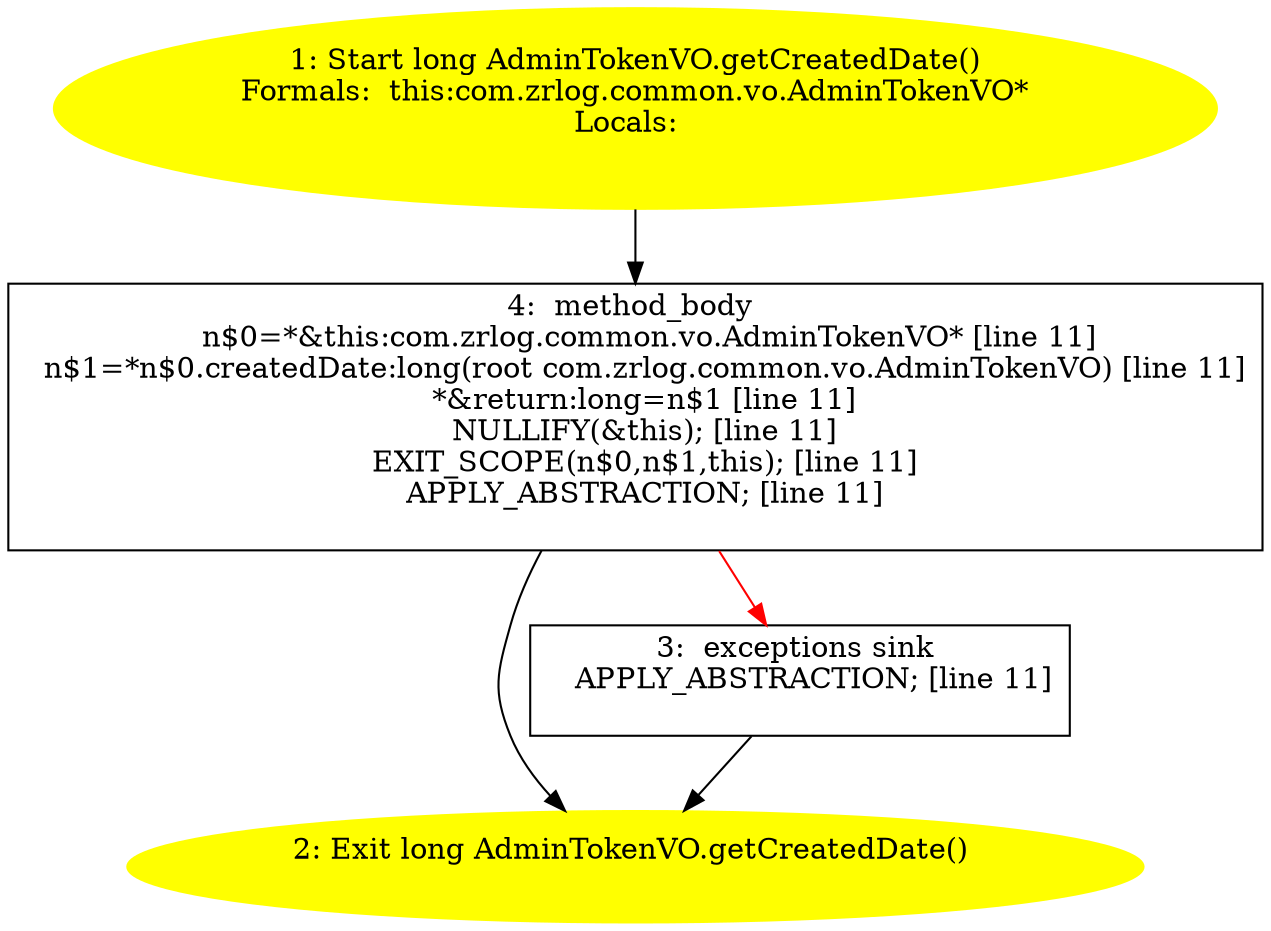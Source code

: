 /* @generated */
digraph cfg {
"com.zrlog.common.vo.AdminTokenVO.getCreatedDate():long.66aeaf1e73a8349b072c5a6384e1d273_1" [label="1: Start long AdminTokenVO.getCreatedDate()\nFormals:  this:com.zrlog.common.vo.AdminTokenVO*\nLocals:  \n  " color=yellow style=filled]
	

	 "com.zrlog.common.vo.AdminTokenVO.getCreatedDate():long.66aeaf1e73a8349b072c5a6384e1d273_1" -> "com.zrlog.common.vo.AdminTokenVO.getCreatedDate():long.66aeaf1e73a8349b072c5a6384e1d273_4" ;
"com.zrlog.common.vo.AdminTokenVO.getCreatedDate():long.66aeaf1e73a8349b072c5a6384e1d273_2" [label="2: Exit long AdminTokenVO.getCreatedDate() \n  " color=yellow style=filled]
	

"com.zrlog.common.vo.AdminTokenVO.getCreatedDate():long.66aeaf1e73a8349b072c5a6384e1d273_3" [label="3:  exceptions sink \n   APPLY_ABSTRACTION; [line 11]\n " shape="box"]
	

	 "com.zrlog.common.vo.AdminTokenVO.getCreatedDate():long.66aeaf1e73a8349b072c5a6384e1d273_3" -> "com.zrlog.common.vo.AdminTokenVO.getCreatedDate():long.66aeaf1e73a8349b072c5a6384e1d273_2" ;
"com.zrlog.common.vo.AdminTokenVO.getCreatedDate():long.66aeaf1e73a8349b072c5a6384e1d273_4" [label="4:  method_body \n   n$0=*&this:com.zrlog.common.vo.AdminTokenVO* [line 11]\n  n$1=*n$0.createdDate:long(root com.zrlog.common.vo.AdminTokenVO) [line 11]\n  *&return:long=n$1 [line 11]\n  NULLIFY(&this); [line 11]\n  EXIT_SCOPE(n$0,n$1,this); [line 11]\n  APPLY_ABSTRACTION; [line 11]\n " shape="box"]
	

	 "com.zrlog.common.vo.AdminTokenVO.getCreatedDate():long.66aeaf1e73a8349b072c5a6384e1d273_4" -> "com.zrlog.common.vo.AdminTokenVO.getCreatedDate():long.66aeaf1e73a8349b072c5a6384e1d273_2" ;
	 "com.zrlog.common.vo.AdminTokenVO.getCreatedDate():long.66aeaf1e73a8349b072c5a6384e1d273_4" -> "com.zrlog.common.vo.AdminTokenVO.getCreatedDate():long.66aeaf1e73a8349b072c5a6384e1d273_3" [color="red" ];
}
